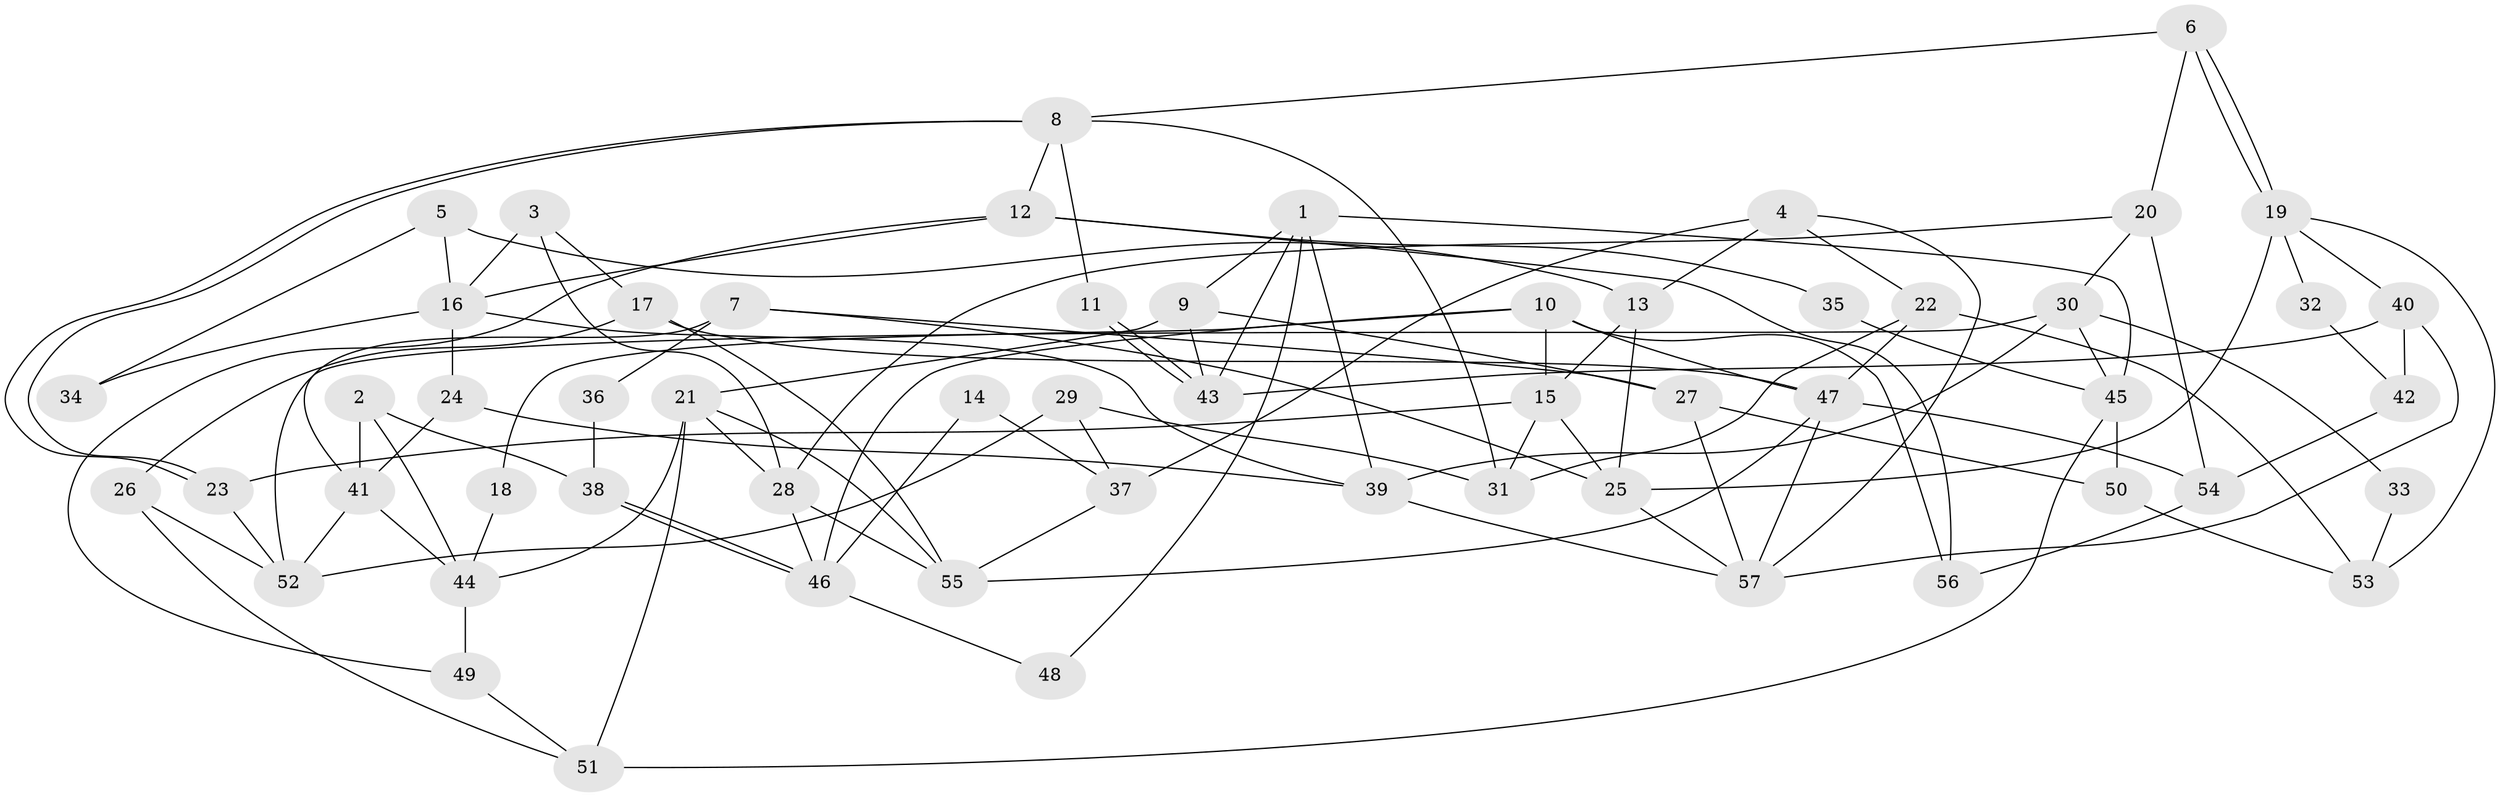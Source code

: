 // Generated by graph-tools (version 1.1) at 2025/26/03/09/25 03:26:17]
// undirected, 57 vertices, 114 edges
graph export_dot {
graph [start="1"]
  node [color=gray90,style=filled];
  1;
  2;
  3;
  4;
  5;
  6;
  7;
  8;
  9;
  10;
  11;
  12;
  13;
  14;
  15;
  16;
  17;
  18;
  19;
  20;
  21;
  22;
  23;
  24;
  25;
  26;
  27;
  28;
  29;
  30;
  31;
  32;
  33;
  34;
  35;
  36;
  37;
  38;
  39;
  40;
  41;
  42;
  43;
  44;
  45;
  46;
  47;
  48;
  49;
  50;
  51;
  52;
  53;
  54;
  55;
  56;
  57;
  1 -- 39;
  1 -- 9;
  1 -- 43;
  1 -- 45;
  1 -- 48;
  2 -- 41;
  2 -- 44;
  2 -- 38;
  3 -- 17;
  3 -- 28;
  3 -- 16;
  4 -- 13;
  4 -- 57;
  4 -- 22;
  4 -- 37;
  5 -- 13;
  5 -- 16;
  5 -- 34;
  6 -- 19;
  6 -- 19;
  6 -- 8;
  6 -- 20;
  7 -- 25;
  7 -- 27;
  7 -- 36;
  7 -- 41;
  8 -- 23;
  8 -- 23;
  8 -- 31;
  8 -- 11;
  8 -- 12;
  9 -- 43;
  9 -- 21;
  9 -- 27;
  10 -- 46;
  10 -- 56;
  10 -- 15;
  10 -- 18;
  10 -- 47;
  11 -- 43;
  11 -- 43;
  12 -- 16;
  12 -- 35;
  12 -- 49;
  12 -- 56;
  13 -- 15;
  13 -- 25;
  14 -- 46;
  14 -- 37;
  15 -- 23;
  15 -- 25;
  15 -- 31;
  16 -- 24;
  16 -- 34;
  16 -- 39;
  17 -- 47;
  17 -- 55;
  17 -- 26;
  18 -- 44;
  19 -- 40;
  19 -- 25;
  19 -- 32;
  19 -- 53;
  20 -- 28;
  20 -- 30;
  20 -- 54;
  21 -- 55;
  21 -- 51;
  21 -- 28;
  21 -- 44;
  22 -- 47;
  22 -- 31;
  22 -- 53;
  23 -- 52;
  24 -- 39;
  24 -- 41;
  25 -- 57;
  26 -- 51;
  26 -- 52;
  27 -- 50;
  27 -- 57;
  28 -- 55;
  28 -- 46;
  29 -- 31;
  29 -- 52;
  29 -- 37;
  30 -- 39;
  30 -- 33;
  30 -- 45;
  30 -- 52;
  32 -- 42;
  33 -- 53;
  35 -- 45;
  36 -- 38;
  37 -- 55;
  38 -- 46;
  38 -- 46;
  39 -- 57;
  40 -- 43;
  40 -- 57;
  40 -- 42;
  41 -- 52;
  41 -- 44;
  42 -- 54;
  44 -- 49;
  45 -- 50;
  45 -- 51;
  46 -- 48;
  47 -- 57;
  47 -- 54;
  47 -- 55;
  49 -- 51;
  50 -- 53;
  54 -- 56;
}
